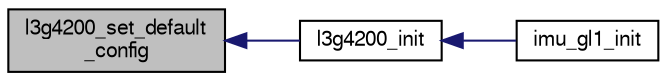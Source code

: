 digraph "l3g4200_set_default_config"
{
  edge [fontname="FreeSans",fontsize="10",labelfontname="FreeSans",labelfontsize="10"];
  node [fontname="FreeSans",fontsize="10",shape=record];
  rankdir="LR";
  Node1 [label="l3g4200_set_default\l_config",height=0.2,width=0.4,color="black", fillcolor="grey75", style="filled", fontcolor="black"];
  Node1 -> Node2 [dir="back",color="midnightblue",fontsize="10",style="solid",fontname="FreeSans"];
  Node2 [label="l3g4200_init",height=0.2,width=0.4,color="black", fillcolor="white", style="filled",URL="$l3g4200_8h.html#aa78509836bbf5a035172dc6da198b26d",tooltip="Initialize L3g4200 struct and set default config options. "];
  Node2 -> Node3 [dir="back",color="midnightblue",fontsize="10",style="solid",fontname="FreeSans"];
  Node3 [label="imu_gl1_init",height=0.2,width=0.4,color="black", fillcolor="white", style="filled",URL="$imu__gl1_8h.html#a81309c506e7d40f9bcf314ced6c19596"];
}
